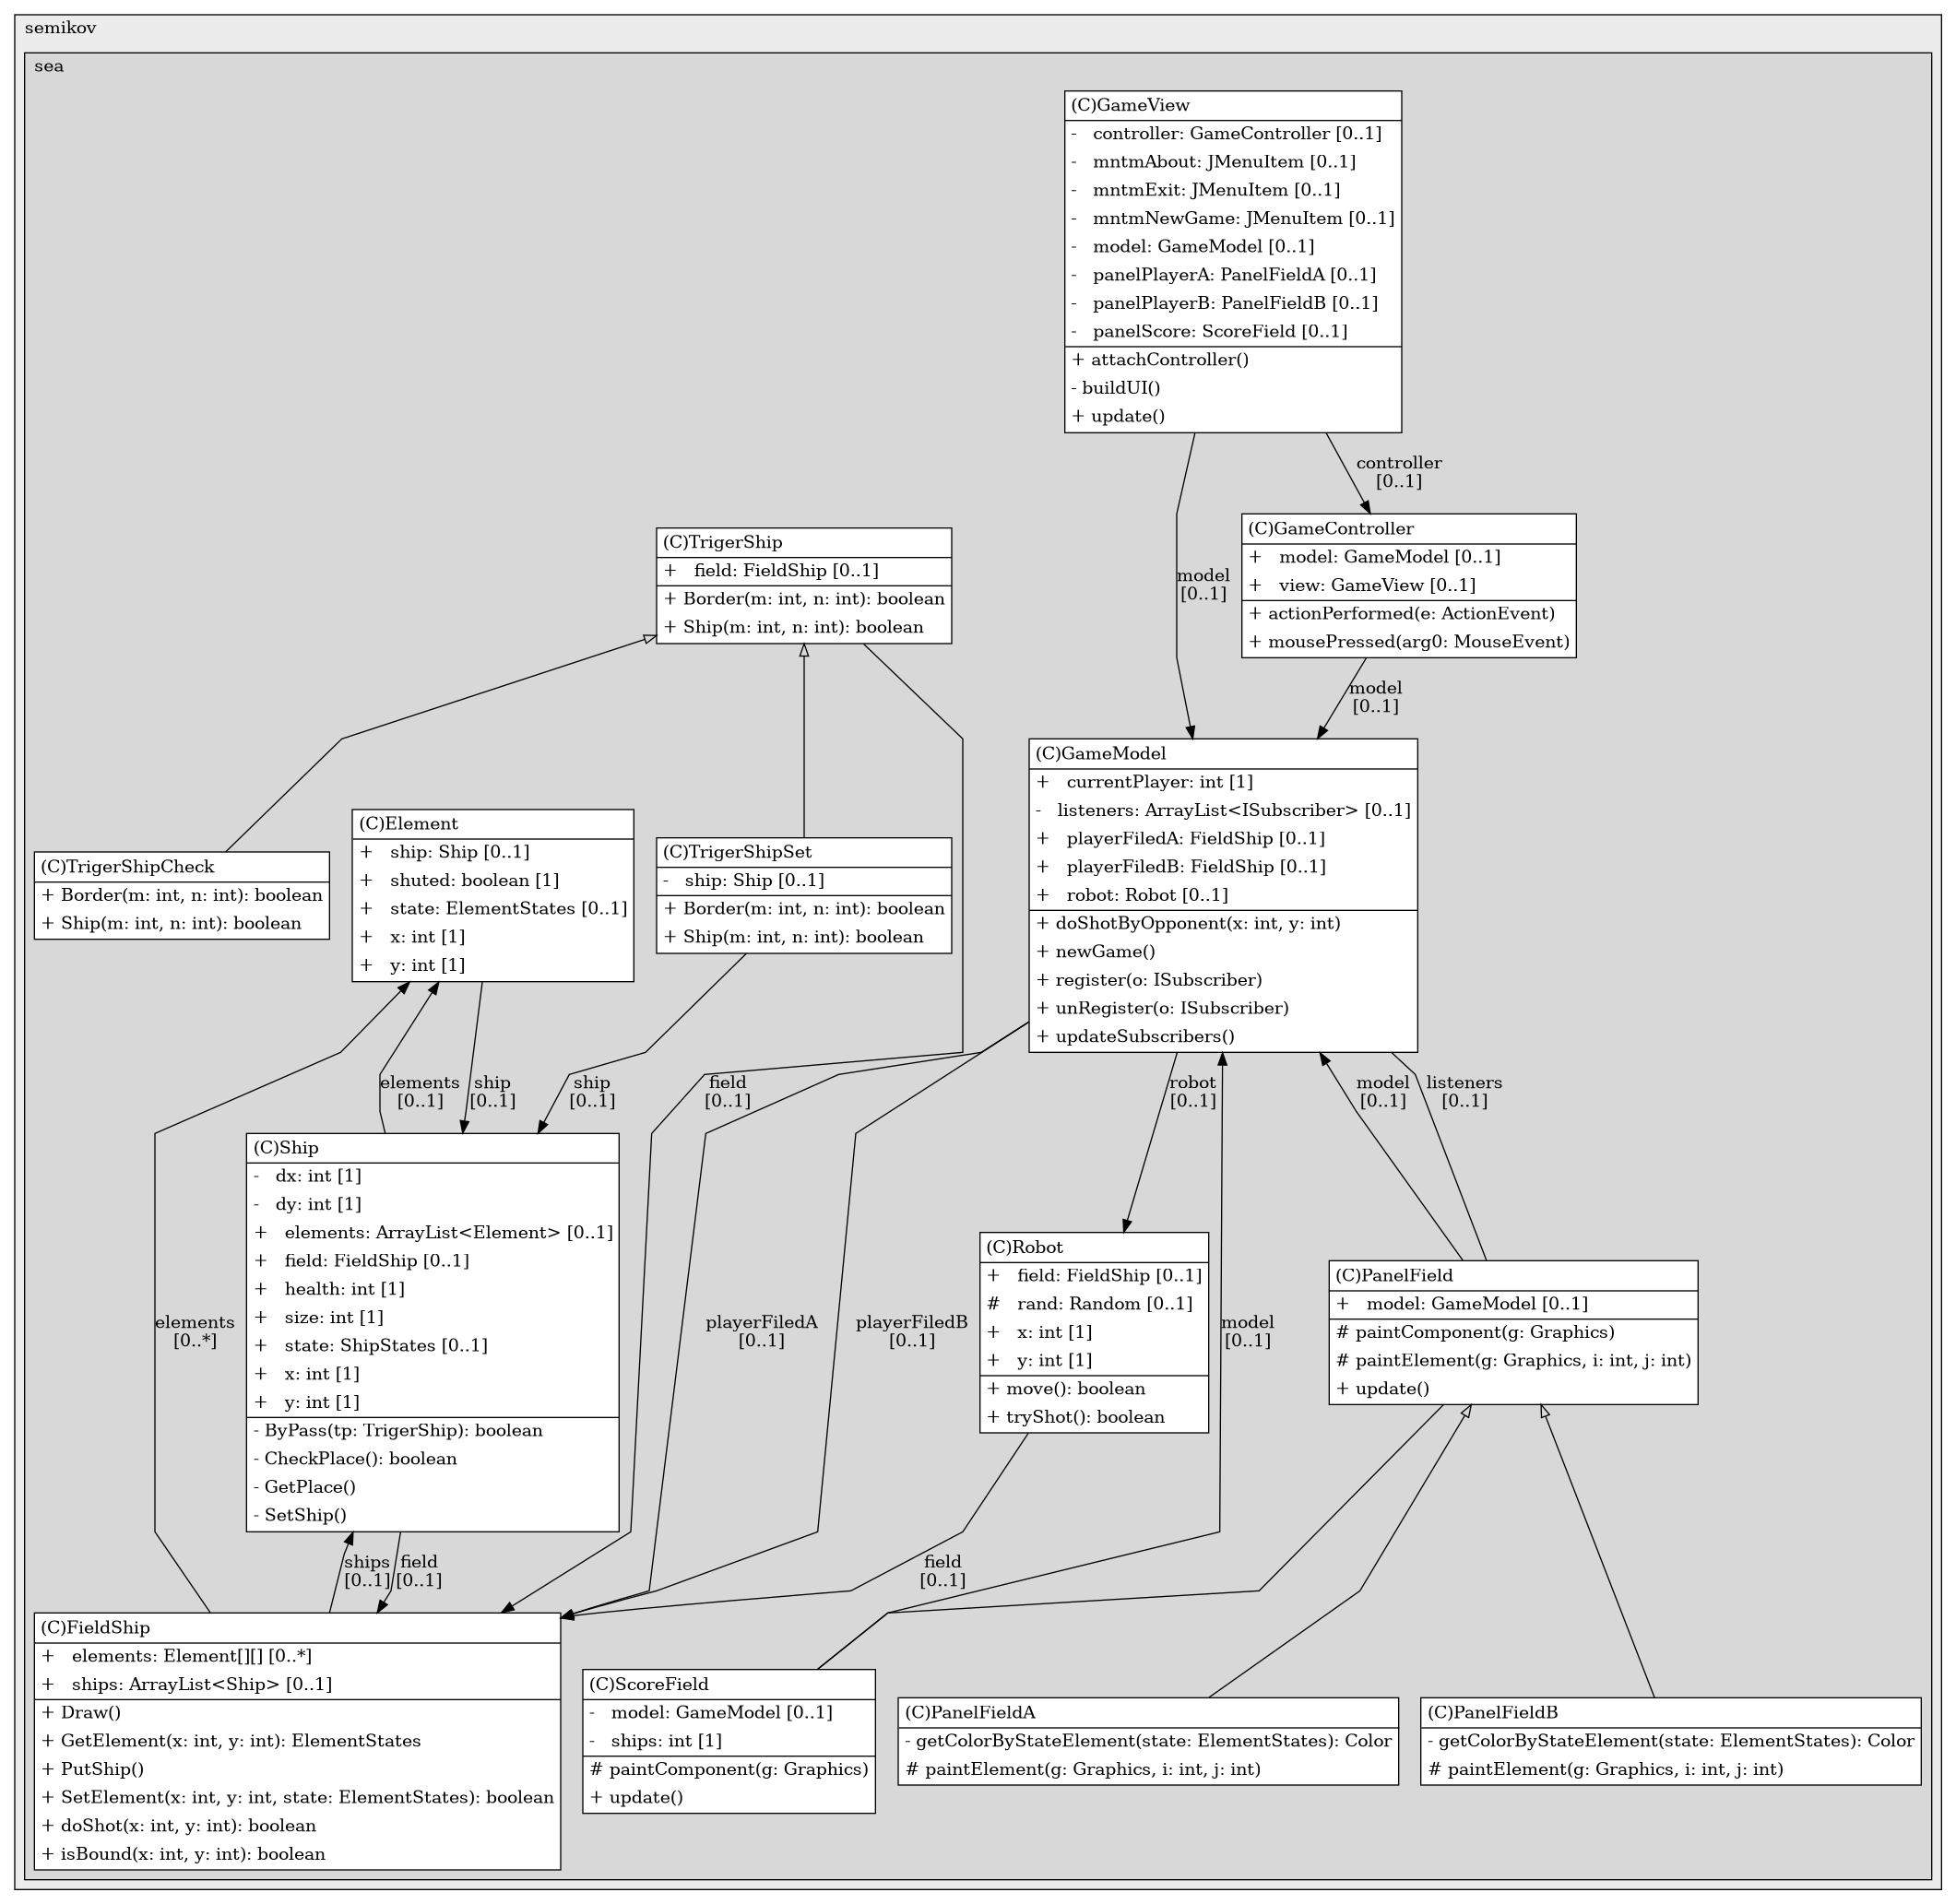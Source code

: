 @startuml

/' diagram meta data start
config=StructureConfiguration;
{
  "projectClassification": {
    "searchMode": "OpenProject", // OpenProject, AllProjects
    "includedProjects": "",
    "pathEndKeywords": "*.impl",
    "isClientPath": "",
    "isClientName": "",
    "isTestPath": "",
    "isTestName": "",
    "isMappingPath": "",
    "isMappingName": "",
    "isDataAccessPath": "",
    "isDataAccessName": "",
    "isDataStructurePath": "",
    "isDataStructureName": "",
    "isInterfaceStructuresPath": "",
    "isInterfaceStructuresName": "",
    "isEntryPointPath": "",
    "isEntryPointName": "",
    "treatFinalFieldsAsMandatory": false
  },
  "graphRestriction": {
    "classPackageExcludeFilter": "",
    "classPackageIncludeFilter": "",
    "classNameExcludeFilter": "",
    "classNameIncludeFilter": "",
    "methodNameExcludeFilter": "",
    "methodNameIncludeFilter": "",
    "removeByInheritance": "", // inheritance/annotation based filtering is done in a second step
    "removeByAnnotation": "",
    "removeByClassPackage": "", // cleanup the graph after inheritance/annotation based filtering is done
    "removeByClassName": "",
    "cutMappings": false,
    "cutEnum": true,
    "cutTests": true,
    "cutClient": true,
    "cutDataAccess": false,
    "cutInterfaceStructures": false,
    "cutDataStructures": false,
    "cutGetterAndSetter": true,
    "cutConstructors": true
  },
  "graphTraversal": {
    "forwardDepth": 6,
    "backwardDepth": 6,
    "classPackageExcludeFilter": "",
    "classPackageIncludeFilter": "",
    "classNameExcludeFilter": "",
    "classNameIncludeFilter": "",
    "methodNameExcludeFilter": "",
    "methodNameIncludeFilter": "",
    "hideMappings": false,
    "hideDataStructures": false,
    "hidePrivateMethods": true,
    "hideInterfaceCalls": true, // indirection: implementation -> interface (is hidden) -> implementation
    "onlyShowApplicationEntryPoints": false, // root node is included
    "useMethodCallsForStructureDiagram": "ForwardOnly" // ForwardOnly, BothDirections, No
  },
  "details": {
    "aggregation": "GroupByClass", // ByClass, GroupByClass, None
    "showClassGenericTypes": true,
    "showMethods": true,
    "showMethodParameterNames": true,
    "showMethodParameterTypes": true,
    "showMethodReturnType": true,
    "showPackageLevels": 2,
    "showDetailedClassStructure": true
  },
  "rootClass": "ru.semikov.sea.logic.Element",
  "extensionCallbackMethod": "" // qualified.class.name#methodName - signature: public static String method(String)
}
diagram meta data end '/



digraph g {
    rankdir="TB"
    splines=polyline
    

'nodes 
subgraph cluster_1979150692 { 
   	label=semikov
	labeljust=l
	fillcolor="#ececec"
	style=filled
   
   subgraph cluster_529611579 { 
   	label=sea
	labeljust=l
	fillcolor="#d8d8d8"
	style=filled
   
   Element474152458[
	label=<<TABLE BORDER="1" CELLBORDER="0" CELLPADDING="4" CELLSPACING="0">
<TR><TD ALIGN="LEFT" >(C)Element</TD></TR>
<HR/>
<TR><TD ALIGN="LEFT" >+   ship: Ship [0..1]</TD></TR>
<TR><TD ALIGN="LEFT" >+   shuted: boolean [1]</TD></TR>
<TR><TD ALIGN="LEFT" >+   state: ElementStates [0..1]</TD></TR>
<TR><TD ALIGN="LEFT" >+   x: int [1]</TD></TR>
<TR><TD ALIGN="LEFT" >+   y: int [1]</TD></TR>
</TABLE>>
	style=filled
	margin=0
	shape=plaintext
	fillcolor="#FFFFFF"
];

FieldShip474152458[
	label=<<TABLE BORDER="1" CELLBORDER="0" CELLPADDING="4" CELLSPACING="0">
<TR><TD ALIGN="LEFT" >(C)FieldShip</TD></TR>
<HR/>
<TR><TD ALIGN="LEFT" >+   elements: Element[][] [0..*]</TD></TR>
<TR><TD ALIGN="LEFT" >+   ships: ArrayList&lt;Ship&gt; [0..1]</TD></TR>
<HR/>
<TR><TD ALIGN="LEFT" >+ Draw()</TD></TR>
<TR><TD ALIGN="LEFT" >+ GetElement(x: int, y: int): ElementStates</TD></TR>
<TR><TD ALIGN="LEFT" >+ PutShip()</TD></TR>
<TR><TD ALIGN="LEFT" >+ SetElement(x: int, y: int, state: ElementStates): boolean</TD></TR>
<TR><TD ALIGN="LEFT" >+ doShot(x: int, y: int): boolean</TD></TR>
<TR><TD ALIGN="LEFT" >+ isBound(x: int, y: int): boolean</TD></TR>
</TABLE>>
	style=filled
	margin=0
	shape=plaintext
	fillcolor="#FFFFFF"
];

GameController480857514[
	label=<<TABLE BORDER="1" CELLBORDER="0" CELLPADDING="4" CELLSPACING="0">
<TR><TD ALIGN="LEFT" >(C)GameController</TD></TR>
<HR/>
<TR><TD ALIGN="LEFT" >+   model: GameModel [0..1]</TD></TR>
<TR><TD ALIGN="LEFT" >+   view: GameView [0..1]</TD></TR>
<HR/>
<TR><TD ALIGN="LEFT" >+ actionPerformed(e: ActionEvent)</TD></TR>
<TR><TD ALIGN="LEFT" >+ mousePressed(arg0: MouseEvent)</TD></TR>
</TABLE>>
	style=filled
	margin=0
	shape=plaintext
	fillcolor="#FFFFFF"
];

GameModel480857514[
	label=<<TABLE BORDER="1" CELLBORDER="0" CELLPADDING="4" CELLSPACING="0">
<TR><TD ALIGN="LEFT" >(C)GameModel</TD></TR>
<HR/>
<TR><TD ALIGN="LEFT" >+   currentPlayer: int [1]</TD></TR>
<TR><TD ALIGN="LEFT" >-   listeners: ArrayList&lt;ISubscriber&gt; [0..1]</TD></TR>
<TR><TD ALIGN="LEFT" >+   playerFiledA: FieldShip [0..1]</TD></TR>
<TR><TD ALIGN="LEFT" >+   playerFiledB: FieldShip [0..1]</TD></TR>
<TR><TD ALIGN="LEFT" >+   robot: Robot [0..1]</TD></TR>
<HR/>
<TR><TD ALIGN="LEFT" >+ doShotByOpponent(x: int, y: int)</TD></TR>
<TR><TD ALIGN="LEFT" >+ newGame()</TD></TR>
<TR><TD ALIGN="LEFT" >+ register(o: ISubscriber)</TD></TR>
<TR><TD ALIGN="LEFT" >+ unRegister(o: ISubscriber)</TD></TR>
<TR><TD ALIGN="LEFT" >+ updateSubscribers()</TD></TR>
</TABLE>>
	style=filled
	margin=0
	shape=plaintext
	fillcolor="#FFFFFF"
];

GameView480857514[
	label=<<TABLE BORDER="1" CELLBORDER="0" CELLPADDING="4" CELLSPACING="0">
<TR><TD ALIGN="LEFT" >(C)GameView</TD></TR>
<HR/>
<TR><TD ALIGN="LEFT" >-   controller: GameController [0..1]</TD></TR>
<TR><TD ALIGN="LEFT" >-   mntmAbout: JMenuItem [0..1]</TD></TR>
<TR><TD ALIGN="LEFT" >-   mntmExit: JMenuItem [0..1]</TD></TR>
<TR><TD ALIGN="LEFT" >-   mntmNewGame: JMenuItem [0..1]</TD></TR>
<TR><TD ALIGN="LEFT" >-   model: GameModel [0..1]</TD></TR>
<TR><TD ALIGN="LEFT" >-   panelPlayerA: PanelFieldA [0..1]</TD></TR>
<TR><TD ALIGN="LEFT" >-   panelPlayerB: PanelFieldB [0..1]</TD></TR>
<TR><TD ALIGN="LEFT" >-   panelScore: ScoreField [0..1]</TD></TR>
<HR/>
<TR><TD ALIGN="LEFT" >+ attachController()</TD></TR>
<TR><TD ALIGN="LEFT" >- buildUI()</TD></TR>
<TR><TD ALIGN="LEFT" >+ update()</TD></TR>
</TABLE>>
	style=filled
	margin=0
	shape=plaintext
	fillcolor="#FFFFFF"
];

PanelField480857514[
	label=<<TABLE BORDER="1" CELLBORDER="0" CELLPADDING="4" CELLSPACING="0">
<TR><TD ALIGN="LEFT" >(C)PanelField</TD></TR>
<HR/>
<TR><TD ALIGN="LEFT" >+   model: GameModel [0..1]</TD></TR>
<HR/>
<TR><TD ALIGN="LEFT" ># paintComponent(g: Graphics)</TD></TR>
<TR><TD ALIGN="LEFT" ># paintElement(g: Graphics, i: int, j: int)</TD></TR>
<TR><TD ALIGN="LEFT" >+ update()</TD></TR>
</TABLE>>
	style=filled
	margin=0
	shape=plaintext
	fillcolor="#FFFFFF"
];

PanelFieldA480857514[
	label=<<TABLE BORDER="1" CELLBORDER="0" CELLPADDING="4" CELLSPACING="0">
<TR><TD ALIGN="LEFT" >(C)PanelFieldA</TD></TR>
<HR/>
<TR><TD ALIGN="LEFT" >- getColorByStateElement(state: ElementStates): Color</TD></TR>
<TR><TD ALIGN="LEFT" ># paintElement(g: Graphics, i: int, j: int)</TD></TR>
</TABLE>>
	style=filled
	margin=0
	shape=plaintext
	fillcolor="#FFFFFF"
];

PanelFieldB480857514[
	label=<<TABLE BORDER="1" CELLBORDER="0" CELLPADDING="4" CELLSPACING="0">
<TR><TD ALIGN="LEFT" >(C)PanelFieldB</TD></TR>
<HR/>
<TR><TD ALIGN="LEFT" >- getColorByStateElement(state: ElementStates): Color</TD></TR>
<TR><TD ALIGN="LEFT" ># paintElement(g: Graphics, i: int, j: int)</TD></TR>
</TABLE>>
	style=filled
	margin=0
	shape=plaintext
	fillcolor="#FFFFFF"
];

Robot474152458[
	label=<<TABLE BORDER="1" CELLBORDER="0" CELLPADDING="4" CELLSPACING="0">
<TR><TD ALIGN="LEFT" >(C)Robot</TD></TR>
<HR/>
<TR><TD ALIGN="LEFT" >+   field: FieldShip [0..1]</TD></TR>
<TR><TD ALIGN="LEFT" >#   rand: Random [0..1]</TD></TR>
<TR><TD ALIGN="LEFT" >+   x: int [1]</TD></TR>
<TR><TD ALIGN="LEFT" >+   y: int [1]</TD></TR>
<HR/>
<TR><TD ALIGN="LEFT" >+ move(): boolean</TD></TR>
<TR><TD ALIGN="LEFT" >+ tryShot(): boolean</TD></TR>
</TABLE>>
	style=filled
	margin=0
	shape=plaintext
	fillcolor="#FFFFFF"
];

ScoreField480857514[
	label=<<TABLE BORDER="1" CELLBORDER="0" CELLPADDING="4" CELLSPACING="0">
<TR><TD ALIGN="LEFT" >(C)ScoreField</TD></TR>
<HR/>
<TR><TD ALIGN="LEFT" >-   model: GameModel [0..1]</TD></TR>
<TR><TD ALIGN="LEFT" >-   ships: int [1]</TD></TR>
<HR/>
<TR><TD ALIGN="LEFT" ># paintComponent(g: Graphics)</TD></TR>
<TR><TD ALIGN="LEFT" >+ update()</TD></TR>
</TABLE>>
	style=filled
	margin=0
	shape=plaintext
	fillcolor="#FFFFFF"
];

Ship474152458[
	label=<<TABLE BORDER="1" CELLBORDER="0" CELLPADDING="4" CELLSPACING="0">
<TR><TD ALIGN="LEFT" >(C)Ship</TD></TR>
<HR/>
<TR><TD ALIGN="LEFT" >-   dx: int [1]</TD></TR>
<TR><TD ALIGN="LEFT" >-   dy: int [1]</TD></TR>
<TR><TD ALIGN="LEFT" >+   elements: ArrayList&lt;Element&gt; [0..1]</TD></TR>
<TR><TD ALIGN="LEFT" >+   field: FieldShip [0..1]</TD></TR>
<TR><TD ALIGN="LEFT" >+   health: int [1]</TD></TR>
<TR><TD ALIGN="LEFT" >+   size: int [1]</TD></TR>
<TR><TD ALIGN="LEFT" >+   state: ShipStates [0..1]</TD></TR>
<TR><TD ALIGN="LEFT" >+   x: int [1]</TD></TR>
<TR><TD ALIGN="LEFT" >+   y: int [1]</TD></TR>
<HR/>
<TR><TD ALIGN="LEFT" >- ByPass(tp: TrigerShip): boolean</TD></TR>
<TR><TD ALIGN="LEFT" >- CheckPlace(): boolean</TD></TR>
<TR><TD ALIGN="LEFT" >- GetPlace()</TD></TR>
<TR><TD ALIGN="LEFT" >- SetShip()</TD></TR>
</TABLE>>
	style=filled
	margin=0
	shape=plaintext
	fillcolor="#FFFFFF"
];

TrigerShip474152458[
	label=<<TABLE BORDER="1" CELLBORDER="0" CELLPADDING="4" CELLSPACING="0">
<TR><TD ALIGN="LEFT" >(C)TrigerShip</TD></TR>
<HR/>
<TR><TD ALIGN="LEFT" >+   field: FieldShip [0..1]</TD></TR>
<HR/>
<TR><TD ALIGN="LEFT" >+ Border(m: int, n: int): boolean</TD></TR>
<TR><TD ALIGN="LEFT" >+ Ship(m: int, n: int): boolean</TD></TR>
</TABLE>>
	style=filled
	margin=0
	shape=plaintext
	fillcolor="#FFFFFF"
];

TrigerShipCheck474152458[
	label=<<TABLE BORDER="1" CELLBORDER="0" CELLPADDING="4" CELLSPACING="0">
<TR><TD ALIGN="LEFT" >(C)TrigerShipCheck</TD></TR>
<HR/>
<TR><TD ALIGN="LEFT" >+ Border(m: int, n: int): boolean</TD></TR>
<TR><TD ALIGN="LEFT" >+ Ship(m: int, n: int): boolean</TD></TR>
</TABLE>>
	style=filled
	margin=0
	shape=plaintext
	fillcolor="#FFFFFF"
];

TrigerShipSet474152458[
	label=<<TABLE BORDER="1" CELLBORDER="0" CELLPADDING="4" CELLSPACING="0">
<TR><TD ALIGN="LEFT" >(C)TrigerShipSet</TD></TR>
<HR/>
<TR><TD ALIGN="LEFT" >-   ship: Ship [0..1]</TD></TR>
<HR/>
<TR><TD ALIGN="LEFT" >+ Border(m: int, n: int): boolean</TD></TR>
<TR><TD ALIGN="LEFT" >+ Ship(m: int, n: int): boolean</TD></TR>
</TABLE>>
	style=filled
	margin=0
	shape=plaintext
	fillcolor="#FFFFFF"
];
} 
} 

'edges    
Element474152458 -> Ship474152458[label="ship
[0..1]"];
FieldShip474152458 -> Element474152458[label="elements
[0..*]"];
FieldShip474152458 -> Ship474152458[label="ships
[0..1]"];
GameController480857514 -> GameModel480857514[label="model
[0..1]"];
GameModel480857514 -> FieldShip474152458[label="playerFiledA
[0..1]"];
GameModel480857514 -> FieldShip474152458[label="playerFiledB
[0..1]"];
GameModel480857514 -> PanelField480857514[label="listeners
[0..1]", arrowhead=none];
GameModel480857514 -> Robot474152458[label="robot
[0..1]"];
GameView480857514 -> GameController480857514[label="controller
[0..1]"];
GameView480857514 -> GameModel480857514[label="model
[0..1]"];
PanelField480857514 -> GameModel480857514[label="model
[0..1]"];
PanelField480857514 -> PanelFieldA480857514[arrowhead=none, arrowtail=empty, dir=both];
PanelField480857514 -> PanelFieldB480857514[arrowhead=none, arrowtail=empty, dir=both];
PanelField480857514 -> ScoreField480857514[arrowhead=none];
Robot474152458 -> FieldShip474152458[label="field
[0..1]"];
ScoreField480857514 -> GameModel480857514[label="model
[0..1]"];
Ship474152458 -> Element474152458[label="elements
[0..1]"];
Ship474152458 -> FieldShip474152458[label="field
[0..1]"];
TrigerShip474152458 -> FieldShip474152458[label="field
[0..1]"];
TrigerShip474152458 -> TrigerShipCheck474152458[arrowhead=none, arrowtail=empty, dir=both];
TrigerShip474152458 -> TrigerShipSet474152458[arrowhead=none, arrowtail=empty, dir=both];
TrigerShipSet474152458 -> Ship474152458[label="ship
[0..1]"];
    
}
@enduml